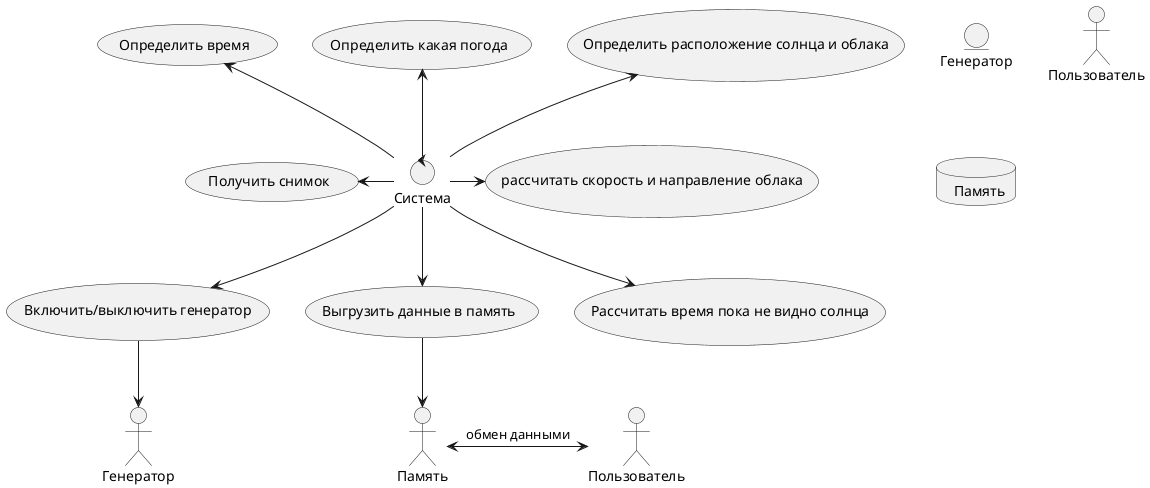 @startuml
control "Система" as pc
entity "Генератор" as generator
actor "Пользователь" as user
database "  Память" as cloudStorage

(Получить снимок) <- pc
(Определить время) <-- pc
(Определить какая погода) <-- pc
(Определить расположение солнца и облака) <-- pc
pc -> (рассчитать скорость и направление облака)
pc --> (Включить/выключить генератор)
pc --> (Выгрузить данные в память)
pc --> (Рассчитать время пока не видно солнца)

(Включить/выключить генератор) --> Генератор

(Выгрузить данные в память) --> Память
Память <-> Пользователь : обмен данными
@enduml
